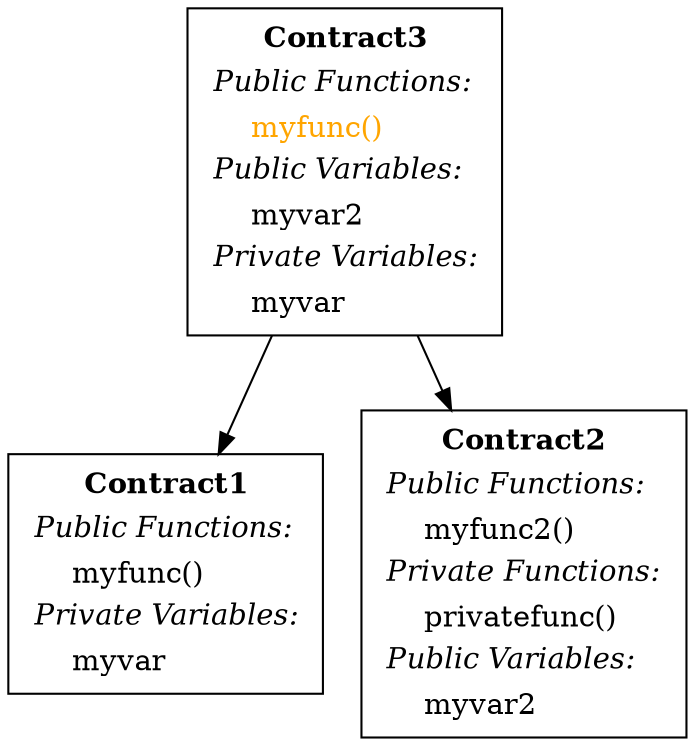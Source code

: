digraph{
Contract1[shape="box"label=< <TABLE border="0"><TR><TD align="center"><B>Contract1</B></TD></TR><TR><TD align="left"><I>Public Functions:</I></TD></TR><TR><TD align="left">    myfunc()</TD></TR><TR><TD align="left"><I>Private Variables:</I></TD></TR><TR><TD align="left">    myvar</TD></TR></TABLE> >];
Contract2[shape="box"label=< <TABLE border="0"><TR><TD align="center"><B>Contract2</B></TD></TR><TR><TD align="left"><I>Public Functions:</I></TD></TR><TR><TD align="left">    myfunc2()</TD></TR><TR><TD align="left"><I>Private Functions:</I></TD></TR><TR><TD align="left">    privatefunc()</TD></TR><TR><TD align="left"><I>Public Variables:</I></TD></TR><TR><TD align="left">    myvar2</TD></TR></TABLE> >];
Contract3 -> Contract2;
Contract3 -> Contract1;
Contract3[shape="box"label=< <TABLE border="0"><TR><TD align="center"><B>Contract3</B></TD></TR><TR><TD align="left"><I>Public Functions:</I></TD></TR><TR><TD align="left"><font color="#FFA500">    myfunc()</font></TD></TR><TR><TD align="left"><I>Public Variables:</I></TD></TR><TR><TD align="left">    myvar2</TD></TR><TR><TD align="left"><I>Private Variables:</I></TD></TR><TR><TD align="left">    myvar</TD></TR></TABLE> >];
}